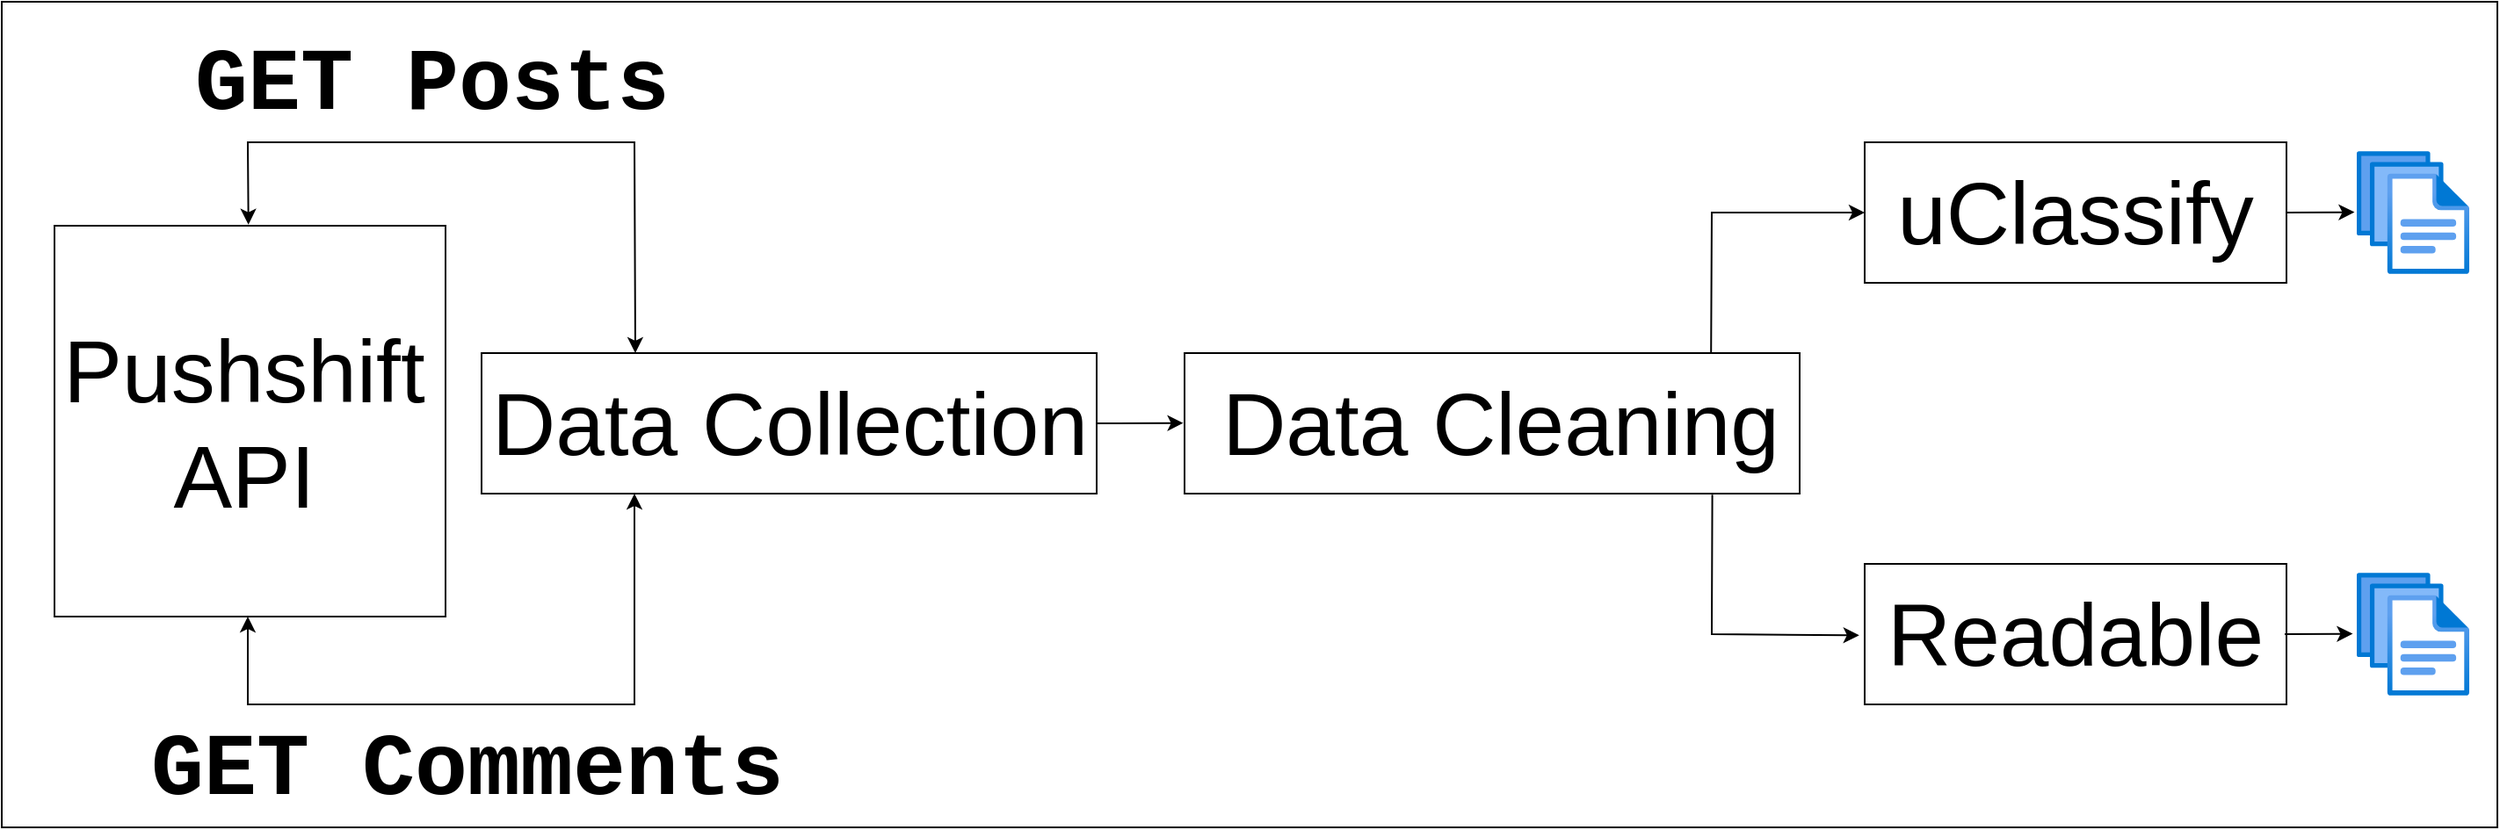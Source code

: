 <mxfile version="20.0.1" type="github">
  <diagram id="J4kVdCjD3ESPhV0laQYD" name="Page-1">
    <mxGraphModel dx="2052" dy="1028" grid="1" gridSize="10" guides="1" tooltips="1" connect="1" arrows="1" fold="1" page="1" pageScale="1" pageWidth="1500" pageHeight="800" math="0" shadow="0">
      <root>
        <mxCell id="0" />
        <mxCell id="1" parent="0" />
        <mxCell id="25KSc2TjV2gcIhLW8g-A-27" value="" style="rounded=0;whiteSpace=wrap;html=1;fontFamily=Courier New;fontSize=50;" vertex="1" parent="1">
          <mxGeometry x="30" y="120" width="1420" height="470" as="geometry" />
        </mxCell>
        <mxCell id="25KSc2TjV2gcIhLW8g-A-1" value="" style="rounded=0;whiteSpace=wrap;html=1;" vertex="1" parent="1">
          <mxGeometry x="1090" y="200" width="240" height="80" as="geometry" />
        </mxCell>
        <mxCell id="25KSc2TjV2gcIhLW8g-A-2" value="&lt;font style=&quot;font-size: 50px;&quot;&gt;uClassify&lt;/font&gt;" style="text;html=1;strokeColor=none;fillColor=none;align=center;verticalAlign=middle;whiteSpace=wrap;rounded=0;" vertex="1" parent="1">
          <mxGeometry x="1180" y="225" width="60" height="30" as="geometry" />
        </mxCell>
        <mxCell id="25KSc2TjV2gcIhLW8g-A-3" value="" style="rounded=0;whiteSpace=wrap;html=1;" vertex="1" parent="1">
          <mxGeometry x="1090" y="440" width="240" height="80" as="geometry" />
        </mxCell>
        <mxCell id="25KSc2TjV2gcIhLW8g-A-4" value="&lt;font style=&quot;font-size: 50px;&quot;&gt;Readable&lt;/font&gt;" style="text;html=1;strokeColor=none;fillColor=none;align=center;verticalAlign=middle;whiteSpace=wrap;rounded=0;" vertex="1" parent="1">
          <mxGeometry x="1180" y="465" width="60" height="30" as="geometry" />
        </mxCell>
        <mxCell id="25KSc2TjV2gcIhLW8g-A-6" value="" style="rounded=0;whiteSpace=wrap;html=1;" vertex="1" parent="1">
          <mxGeometry x="703" y="320" width="350" height="80" as="geometry" />
        </mxCell>
        <mxCell id="25KSc2TjV2gcIhLW8g-A-7" value="&lt;font style=&quot;font-size: 50px;&quot;&gt;Data Cleaning&lt;/font&gt;" style="text;html=1;strokeColor=none;fillColor=none;align=center;verticalAlign=middle;whiteSpace=wrap;rounded=0;" vertex="1" parent="1">
          <mxGeometry x="713" y="345" width="340" height="30" as="geometry" />
        </mxCell>
        <mxCell id="25KSc2TjV2gcIhLW8g-A-8" value="" style="endArrow=classic;html=1;rounded=0;fontSize=50;entryX=0;entryY=0.5;entryDx=0;entryDy=0;exitX=0.856;exitY=0.004;exitDx=0;exitDy=0;exitPerimeter=0;" edge="1" parent="1" source="25KSc2TjV2gcIhLW8g-A-6" target="25KSc2TjV2gcIhLW8g-A-1">
          <mxGeometry width="50" height="50" relative="1" as="geometry">
            <mxPoint x="890" y="310" as="sourcePoint" />
            <mxPoint x="830" y="260" as="targetPoint" />
            <Array as="points">
              <mxPoint x="1003" y="240" />
            </Array>
          </mxGeometry>
        </mxCell>
        <mxCell id="25KSc2TjV2gcIhLW8g-A-10" value="" style="endArrow=classic;html=1;rounded=0;fontSize=50;exitX=0.858;exitY=1.008;exitDx=0;exitDy=0;exitPerimeter=0;entryX=-0.013;entryY=0.508;entryDx=0;entryDy=0;entryPerimeter=0;" edge="1" parent="1" source="25KSc2TjV2gcIhLW8g-A-6" target="25KSc2TjV2gcIhLW8g-A-3">
          <mxGeometry width="50" height="50" relative="1" as="geometry">
            <mxPoint x="940" y="400" as="sourcePoint" />
            <mxPoint x="990" y="350" as="targetPoint" />
            <Array as="points">
              <mxPoint x="1003" y="480" />
            </Array>
          </mxGeometry>
        </mxCell>
        <mxCell id="25KSc2TjV2gcIhLW8g-A-11" value="" style="aspect=fixed;html=1;points=[];align=center;image;fontSize=12;image=img/lib/azure2/general/Files.svg;" vertex="1" parent="1">
          <mxGeometry x="1370" y="205" width="64" height="70" as="geometry" />
        </mxCell>
        <mxCell id="25KSc2TjV2gcIhLW8g-A-12" value="" style="aspect=fixed;html=1;points=[];align=center;image;fontSize=12;image=img/lib/azure2/general/Files.svg;" vertex="1" parent="1">
          <mxGeometry x="1370" y="445" width="64" height="70" as="geometry" />
        </mxCell>
        <mxCell id="25KSc2TjV2gcIhLW8g-A-13" value="" style="endArrow=classic;html=1;rounded=0;fontSize=50;entryX=-0.02;entryY=0.497;entryDx=0;entryDy=0;entryPerimeter=0;exitX=1;exitY=0.5;exitDx=0;exitDy=0;" edge="1" parent="1" source="25KSc2TjV2gcIhLW8g-A-1" target="25KSc2TjV2gcIhLW8g-A-11">
          <mxGeometry width="50" height="50" relative="1" as="geometry">
            <mxPoint x="1070" y="390" as="sourcePoint" />
            <mxPoint x="1120" y="340" as="targetPoint" />
          </mxGeometry>
        </mxCell>
        <mxCell id="25KSc2TjV2gcIhLW8g-A-14" value="" style="endArrow=classic;html=1;rounded=0;fontSize=50;entryX=-0.02;entryY=0.497;entryDx=0;entryDy=0;entryPerimeter=0;exitX=1;exitY=0.5;exitDx=0;exitDy=0;" edge="1" parent="1">
          <mxGeometry width="50" height="50" relative="1" as="geometry">
            <mxPoint x="1329" y="480" as="sourcePoint" />
            <mxPoint x="1367.72" y="479.79" as="targetPoint" />
          </mxGeometry>
        </mxCell>
        <mxCell id="25KSc2TjV2gcIhLW8g-A-15" value="" style="rounded=0;whiteSpace=wrap;html=1;" vertex="1" parent="1">
          <mxGeometry x="303" y="320" width="350" height="80" as="geometry" />
        </mxCell>
        <mxCell id="25KSc2TjV2gcIhLW8g-A-16" value="&lt;font style=&quot;font-size: 50px;&quot;&gt;Data Collection&lt;/font&gt;" style="text;html=1;strokeColor=none;fillColor=none;align=center;verticalAlign=middle;whiteSpace=wrap;rounded=0;" vertex="1" parent="1">
          <mxGeometry x="297" y="345" width="363" height="30" as="geometry" />
        </mxCell>
        <mxCell id="25KSc2TjV2gcIhLW8g-A-17" value="" style="endArrow=classic;html=1;rounded=0;fontSize=50;entryX=-0.002;entryY=0.498;entryDx=0;entryDy=0;entryPerimeter=0;" edge="1" parent="1" target="25KSc2TjV2gcIhLW8g-A-6">
          <mxGeometry width="50" height="50" relative="1" as="geometry">
            <mxPoint x="653" y="360" as="sourcePoint" />
            <mxPoint x="700" y="360" as="targetPoint" />
          </mxGeometry>
        </mxCell>
        <mxCell id="25KSc2TjV2gcIhLW8g-A-18" value="" style="whiteSpace=wrap;html=1;aspect=fixed;fontSize=50;" vertex="1" parent="1">
          <mxGeometry x="60" y="247.5" width="222.5" height="222.5" as="geometry" />
        </mxCell>
        <mxCell id="25KSc2TjV2gcIhLW8g-A-19" value="Pushshift&lt;br&gt;API" style="text;html=1;strokeColor=none;fillColor=none;align=center;verticalAlign=middle;whiteSpace=wrap;rounded=0;fontSize=50;" vertex="1" parent="1">
          <mxGeometry x="137.5" y="345" width="60" height="30" as="geometry" />
        </mxCell>
        <mxCell id="25KSc2TjV2gcIhLW8g-A-23" value="" style="endArrow=classic;startArrow=classic;html=1;rounded=0;fontSize=50;exitX=0.25;exitY=0;exitDx=0;exitDy=0;entryX=0.496;entryY=-0.003;entryDx=0;entryDy=0;entryPerimeter=0;" edge="1" parent="1" source="25KSc2TjV2gcIhLW8g-A-15" target="25KSc2TjV2gcIhLW8g-A-18">
          <mxGeometry width="50" height="50" relative="1" as="geometry">
            <mxPoint x="910" y="360" as="sourcePoint" />
            <mxPoint x="330" y="208.4" as="targetPoint" />
            <Array as="points">
              <mxPoint x="390" y="200" />
              <mxPoint x="170" y="200" />
            </Array>
          </mxGeometry>
        </mxCell>
        <mxCell id="25KSc2TjV2gcIhLW8g-A-24" value="" style="endArrow=classic;startArrow=classic;html=1;rounded=0;fontSize=50;" edge="1" parent="1">
          <mxGeometry width="50" height="50" relative="1" as="geometry">
            <mxPoint x="170" y="470" as="sourcePoint" />
            <mxPoint x="390" y="400" as="targetPoint" />
            <Array as="points">
              <mxPoint x="170" y="520" />
              <mxPoint x="390" y="520" />
            </Array>
          </mxGeometry>
        </mxCell>
        <mxCell id="25KSc2TjV2gcIhLW8g-A-25" value="&lt;font face=&quot;Courier New&quot;&gt;&lt;b&gt;GET Posts&lt;/b&gt;&lt;/font&gt;" style="text;html=1;strokeColor=none;fillColor=none;align=center;verticalAlign=middle;whiteSpace=wrap;rounded=0;fontSize=50;" vertex="1" parent="1">
          <mxGeometry x="110" y="150" width="330" height="30" as="geometry" />
        </mxCell>
        <mxCell id="25KSc2TjV2gcIhLW8g-A-26" value="&lt;font face=&quot;Courier New&quot;&gt;&lt;b&gt;GET Comments&lt;/b&gt;&lt;/font&gt;" style="text;html=1;strokeColor=none;fillColor=none;align=center;verticalAlign=middle;whiteSpace=wrap;rounded=0;fontSize=50;" vertex="1" parent="1">
          <mxGeometry x="90" y="540" width="410" height="30" as="geometry" />
        </mxCell>
      </root>
    </mxGraphModel>
  </diagram>
</mxfile>
